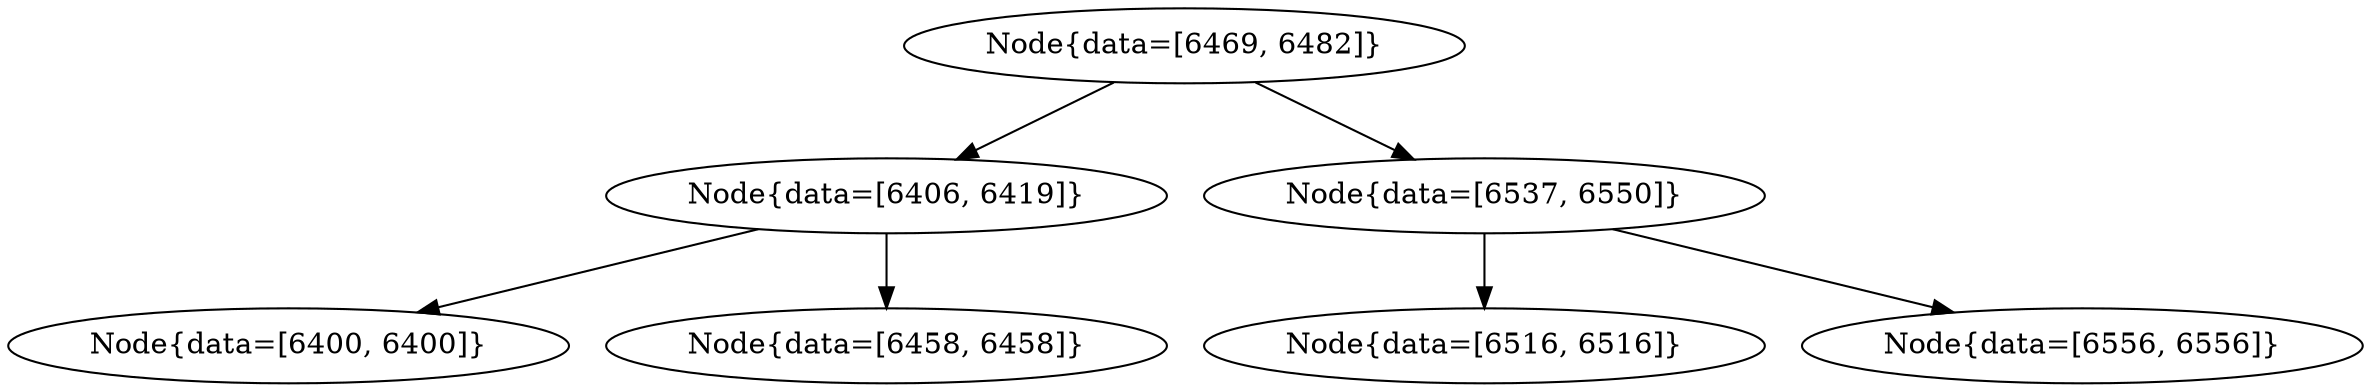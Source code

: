 digraph G{
1209188932 [label="Node{data=[6469, 6482]}"]
1209188932 -> 36824495
36824495 [label="Node{data=[6406, 6419]}"]
36824495 -> 143996865
143996865 [label="Node{data=[6400, 6400]}"]
36824495 -> 1458373195
1458373195 [label="Node{data=[6458, 6458]}"]
1209188932 -> 146008624
146008624 [label="Node{data=[6537, 6550]}"]
146008624 -> 94530068
94530068 [label="Node{data=[6516, 6516]}"]
146008624 -> 606633566
606633566 [label="Node{data=[6556, 6556]}"]
}